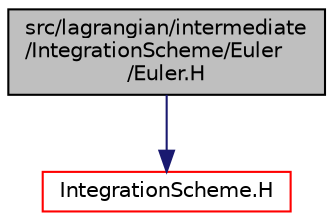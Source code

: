 digraph "src/lagrangian/intermediate/IntegrationScheme/Euler/Euler.H"
{
  bgcolor="transparent";
  edge [fontname="Helvetica",fontsize="10",labelfontname="Helvetica",labelfontsize="10"];
  node [fontname="Helvetica",fontsize="10",shape=record];
  Node0 [label="src/lagrangian/intermediate\l/IntegrationScheme/Euler\l/Euler.H",height=0.2,width=0.4,color="black", fillcolor="grey75", style="filled", fontcolor="black"];
  Node0 -> Node1 [color="midnightblue",fontsize="10",style="solid",fontname="Helvetica"];
  Node1 [label="IntegrationScheme.H",height=0.2,width=0.4,color="red",URL="$a05936.html"];
}
